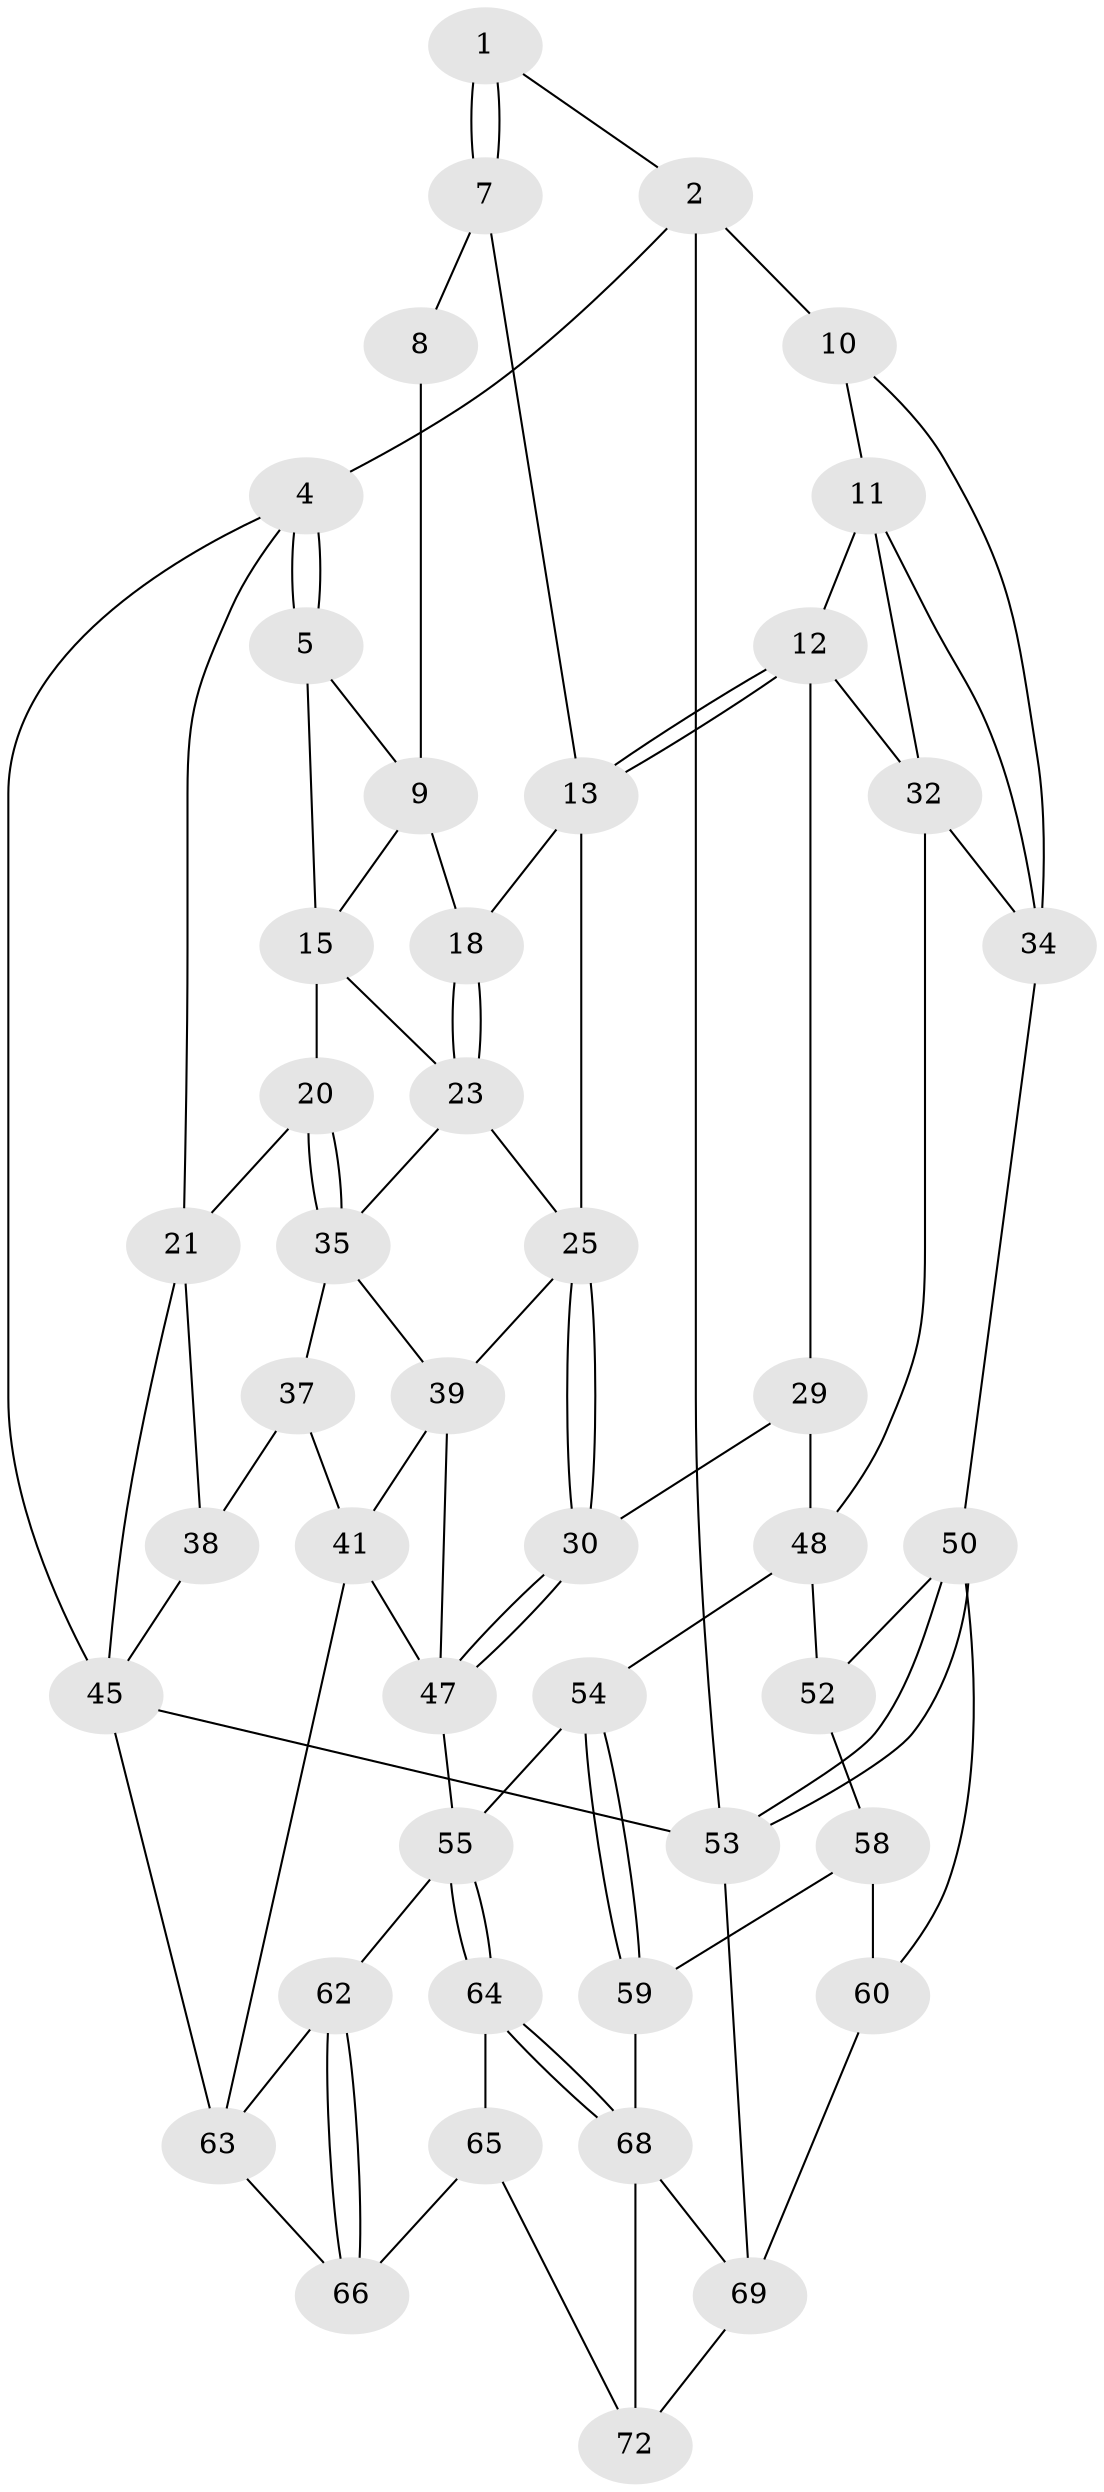 // Generated by graph-tools (version 1.1) at 2025/52/02/27/25 19:52:38]
// undirected, 45 vertices, 91 edges
graph export_dot {
graph [start="1"]
  node [color=gray90,style=filled];
  1 [pos="+0.487926068827093+0"];
  2 [pos="+0.7198690195016986+0",super="+3"];
  4 [pos="+0+0"];
  5 [pos="+0+0",super="+6"];
  7 [pos="+0.5251500607973018+0.07703650071863857",super="+14"];
  8 [pos="+0.4672262984042184+0.09778379165592264"];
  9 [pos="+0.3407963262152268+0",super="+16"];
  10 [pos="+0.738125428331286+0.10212041293171421",super="+24"];
  11 [pos="+0.7161036657666027+0.21011789817932194",super="+31"];
  12 [pos="+0.6643486170927284+0.22520423298904219",super="+28"];
  13 [pos="+0.5531731950849291+0.2171219451251835",super="+17"];
  15 [pos="+0.15550566599785434+0.1195459993093887",super="+19"];
  18 [pos="+0.3734261017222071+0.17596539294014252"];
  20 [pos="+0.055596042633380784+0.27965805511645025"];
  21 [pos="+0.006673368857832182+0.2893469428281948",super="+22"];
  23 [pos="+0.26603042557665457+0.3213188744958182",super="+27"];
  25 [pos="+0.4208255322471569+0.4421133530319724",super="+26"];
  29 [pos="+0.4900368930490199+0.5000855134342231"];
  30 [pos="+0.43696804484066315+0.46744791763600885"];
  32 [pos="+0.7622547853708461+0.47360072644985957",super="+33"];
  34 [pos="+1+0.31426849358897574",super="+46"];
  35 [pos="+0.15741973794421812+0.4797987570583913",super="+36"];
  37 [pos="+0.13492353735118184+0.49470794551784386",super="+43"];
  38 [pos="+0.08919686875026253+0.499480223912886",super="+44"];
  39 [pos="+0.21652630971038617+0.5262710186144305",super="+40"];
  41 [pos="+0.18548432074127774+0.7420942383619711",super="+42"];
  45 [pos="+0+0.7896932548876349",super="+75"];
  47 [pos="+0.32729937071351356+0.5907323250091062",super="+57"];
  48 [pos="+0.749380975335662+0.5284472341222392",super="+49"];
  50 [pos="+1+0.6592913463812055",super="+51"];
  52 [pos="+0.8571770179815853+0.5870279106256714"];
  53 [pos="+1+1"];
  54 [pos="+0.5954811952188245+0.684515797315227"];
  55 [pos="+0.5625077872645681+0.7112538850022208",super="+56"];
  58 [pos="+0.7561634496877634+0.7528784056903676",super="+61"];
  59 [pos="+0.6751948572010423+0.7450594872445202",super="+67"];
  60 [pos="+0.9591946577764586+0.7707817629590823"];
  62 [pos="+0.30936173559274355+0.9131881391323675"];
  63 [pos="+0.16912375592526305+0.781853530498827",super="+74"];
  64 [pos="+0.5221803038271566+0.8619993599618306"];
  65 [pos="+0.49902245530487077+0.8832793326321818",super="+73"];
  66 [pos="+0.3549176171189436+0.9811514939049059",super="+76"];
  68 [pos="+0.7254858503678415+1",super="+70"];
  69 [pos="+0.9376311559360425+0.87727403241734",super="+71"];
  72 [pos="+0.7365553380808476+1"];
  1 -- 2;
  1 -- 7;
  1 -- 7;
  2 -- 10 [weight=2];
  2 -- 4;
  2 -- 53;
  4 -- 5;
  4 -- 5;
  4 -- 21;
  4 -- 45;
  5 -- 15;
  5 -- 9;
  7 -- 8 [weight=2];
  7 -- 13;
  8 -- 9;
  9 -- 18;
  9 -- 15;
  10 -- 11;
  10 -- 34;
  11 -- 12;
  11 -- 32;
  11 -- 34;
  12 -- 13;
  12 -- 13;
  12 -- 29;
  12 -- 32;
  13 -- 25;
  13 -- 18;
  15 -- 20;
  15 -- 23;
  18 -- 23;
  18 -- 23;
  20 -- 21;
  20 -- 35;
  20 -- 35;
  21 -- 38;
  21 -- 45;
  23 -- 35;
  23 -- 25;
  25 -- 30;
  25 -- 30;
  25 -- 39;
  29 -- 30;
  29 -- 48;
  30 -- 47;
  30 -- 47;
  32 -- 34;
  32 -- 48;
  34 -- 50;
  35 -- 37;
  35 -- 39;
  37 -- 38 [weight=2];
  37 -- 41;
  38 -- 45;
  39 -- 41;
  39 -- 47;
  41 -- 63;
  41 -- 47;
  45 -- 53;
  45 -- 63;
  47 -- 55;
  48 -- 52;
  48 -- 54;
  50 -- 53;
  50 -- 53;
  50 -- 52;
  50 -- 60;
  52 -- 58;
  53 -- 69;
  54 -- 55;
  54 -- 59;
  54 -- 59;
  55 -- 64;
  55 -- 64;
  55 -- 62;
  58 -- 59 [weight=2];
  58 -- 60;
  59 -- 68;
  60 -- 69;
  62 -- 63;
  62 -- 66;
  62 -- 66;
  63 -- 66;
  64 -- 65;
  64 -- 68;
  64 -- 68;
  65 -- 66 [weight=2];
  65 -- 72;
  68 -- 72;
  68 -- 69;
  69 -- 72;
}

